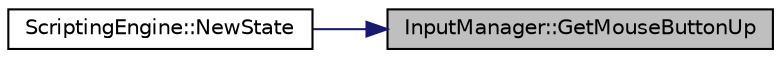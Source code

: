 digraph "InputManager::GetMouseButtonUp"
{
 // LATEX_PDF_SIZE
  edge [fontname="Helvetica",fontsize="10",labelfontname="Helvetica",labelfontsize="10"];
  node [fontname="Helvetica",fontsize="10",shape=record];
  rankdir="RL";
  Node52 [label="InputManager::GetMouseButtonUp",height=0.2,width=0.4,color="black", fillcolor="grey75", style="filled", fontcolor="black",tooltip="checks whether a mouse button is up"];
  Node52 -> Node53 [dir="back",color="midnightblue",fontsize="10",style="solid",fontname="Helvetica"];
  Node53 [label="ScriptingEngine::NewState",height=0.2,width=0.4,color="black", fillcolor="white", style="filled",URL="$class_scripting_engine.html#a125a0c206da8e74b8f6664c4e523606a",tooltip="Sets up the engine with initial processes and variables and exposes engine functionality to lua."];
}

